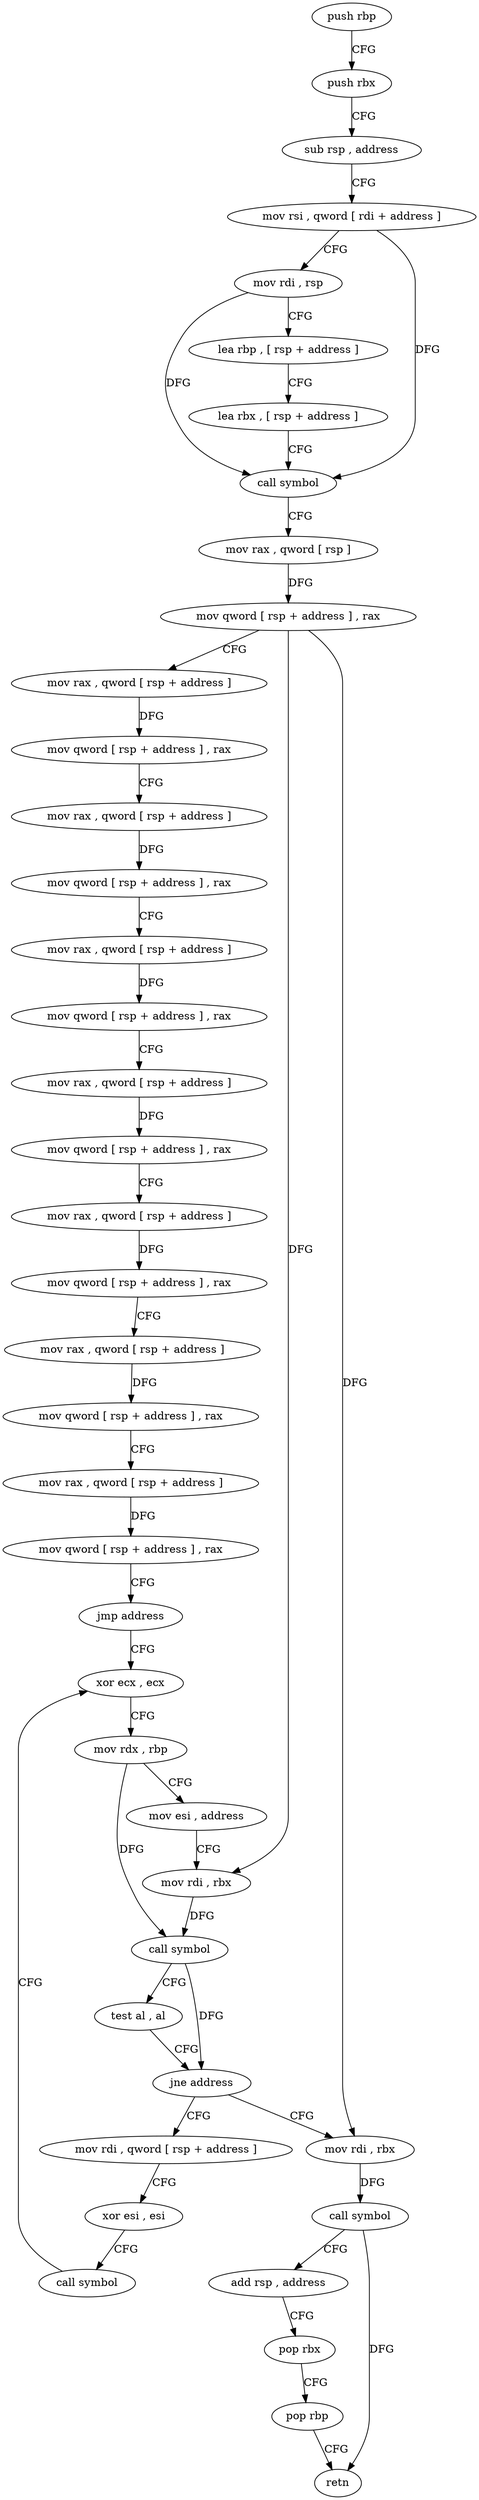 digraph "func" {
"88624" [label = "push rbp" ]
"88625" [label = "push rbx" ]
"88626" [label = "sub rsp , address" ]
"88633" [label = "mov rsi , qword [ rdi + address ]" ]
"88637" [label = "mov rdi , rsp" ]
"88640" [label = "lea rbp , [ rsp + address ]" ]
"88645" [label = "lea rbx , [ rsp + address ]" ]
"88650" [label = "call symbol" ]
"88655" [label = "mov rax , qword [ rsp ]" ]
"88659" [label = "mov qword [ rsp + address ] , rax" ]
"88664" [label = "mov rax , qword [ rsp + address ]" ]
"88669" [label = "mov qword [ rsp + address ] , rax" ]
"88674" [label = "mov rax , qword [ rsp + address ]" ]
"88679" [label = "mov qword [ rsp + address ] , rax" ]
"88684" [label = "mov rax , qword [ rsp + address ]" ]
"88689" [label = "mov qword [ rsp + address ] , rax" ]
"88694" [label = "mov rax , qword [ rsp + address ]" ]
"88699" [label = "mov qword [ rsp + address ] , rax" ]
"88704" [label = "mov rax , qword [ rsp + address ]" ]
"88709" [label = "mov qword [ rsp + address ] , rax" ]
"88714" [label = "mov rax , qword [ rsp + address ]" ]
"88719" [label = "mov qword [ rsp + address ] , rax" ]
"88727" [label = "mov rax , qword [ rsp + address ]" ]
"88732" [label = "mov qword [ rsp + address ] , rax" ]
"88740" [label = "jmp address" ]
"88764" [label = "xor ecx , ecx" ]
"88766" [label = "mov rdx , rbp" ]
"88769" [label = "mov esi , address" ]
"88774" [label = "mov rdi , rbx" ]
"88777" [label = "call symbol" ]
"88782" [label = "test al , al" ]
"88784" [label = "jne address" ]
"88752" [label = "mov rdi , qword [ rsp + address ]" ]
"88786" [label = "mov rdi , rbx" ]
"88757" [label = "xor esi , esi" ]
"88759" [label = "call symbol" ]
"88789" [label = "call symbol" ]
"88794" [label = "add rsp , address" ]
"88801" [label = "pop rbx" ]
"88802" [label = "pop rbp" ]
"88803" [label = "retn" ]
"88624" -> "88625" [ label = "CFG" ]
"88625" -> "88626" [ label = "CFG" ]
"88626" -> "88633" [ label = "CFG" ]
"88633" -> "88637" [ label = "CFG" ]
"88633" -> "88650" [ label = "DFG" ]
"88637" -> "88640" [ label = "CFG" ]
"88637" -> "88650" [ label = "DFG" ]
"88640" -> "88645" [ label = "CFG" ]
"88645" -> "88650" [ label = "CFG" ]
"88650" -> "88655" [ label = "CFG" ]
"88655" -> "88659" [ label = "DFG" ]
"88659" -> "88664" [ label = "CFG" ]
"88659" -> "88774" [ label = "DFG" ]
"88659" -> "88786" [ label = "DFG" ]
"88664" -> "88669" [ label = "DFG" ]
"88669" -> "88674" [ label = "CFG" ]
"88674" -> "88679" [ label = "DFG" ]
"88679" -> "88684" [ label = "CFG" ]
"88684" -> "88689" [ label = "DFG" ]
"88689" -> "88694" [ label = "CFG" ]
"88694" -> "88699" [ label = "DFG" ]
"88699" -> "88704" [ label = "CFG" ]
"88704" -> "88709" [ label = "DFG" ]
"88709" -> "88714" [ label = "CFG" ]
"88714" -> "88719" [ label = "DFG" ]
"88719" -> "88727" [ label = "CFG" ]
"88727" -> "88732" [ label = "DFG" ]
"88732" -> "88740" [ label = "CFG" ]
"88740" -> "88764" [ label = "CFG" ]
"88764" -> "88766" [ label = "CFG" ]
"88766" -> "88769" [ label = "CFG" ]
"88766" -> "88777" [ label = "DFG" ]
"88769" -> "88774" [ label = "CFG" ]
"88774" -> "88777" [ label = "DFG" ]
"88777" -> "88782" [ label = "CFG" ]
"88777" -> "88784" [ label = "DFG" ]
"88782" -> "88784" [ label = "CFG" ]
"88784" -> "88752" [ label = "CFG" ]
"88784" -> "88786" [ label = "CFG" ]
"88752" -> "88757" [ label = "CFG" ]
"88786" -> "88789" [ label = "DFG" ]
"88757" -> "88759" [ label = "CFG" ]
"88759" -> "88764" [ label = "CFG" ]
"88789" -> "88794" [ label = "CFG" ]
"88789" -> "88803" [ label = "DFG" ]
"88794" -> "88801" [ label = "CFG" ]
"88801" -> "88802" [ label = "CFG" ]
"88802" -> "88803" [ label = "CFG" ]
}
